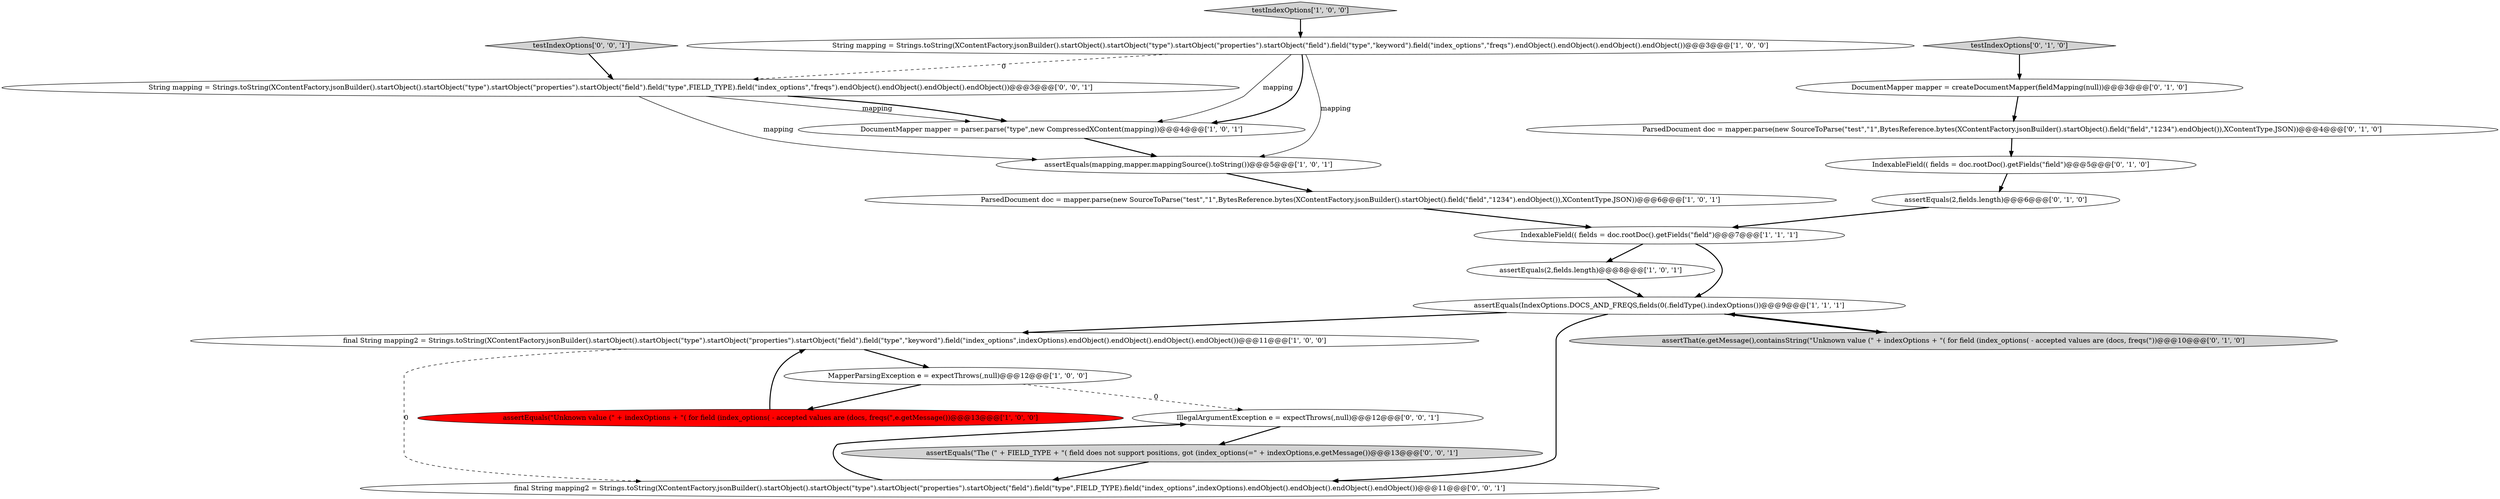 digraph {
7 [style = filled, label = "DocumentMapper mapper = parser.parse(\"type\",new CompressedXContent(mapping))@@@4@@@['1', '0', '1']", fillcolor = white, shape = ellipse image = "AAA0AAABBB1BBB"];
10 [style = filled, label = "ParsedDocument doc = mapper.parse(new SourceToParse(\"test\",\"1\",BytesReference.bytes(XContentFactory.jsonBuilder().startObject().field(\"field\",\"1234\").endObject()),XContentType.JSON))@@@6@@@['1', '0', '1']", fillcolor = white, shape = ellipse image = "AAA0AAABBB1BBB"];
3 [style = filled, label = "MapperParsingException e = expectThrows(,null)@@@12@@@['1', '0', '0']", fillcolor = white, shape = ellipse image = "AAA0AAABBB1BBB"];
16 [style = filled, label = "assertEquals(2,fields.length)@@@6@@@['0', '1', '0']", fillcolor = white, shape = ellipse image = "AAA0AAABBB2BBB"];
9 [style = filled, label = "final String mapping2 = Strings.toString(XContentFactory.jsonBuilder().startObject().startObject(\"type\").startObject(\"properties\").startObject(\"field\").field(\"type\",\"keyword\").field(\"index_options\",indexOptions).endObject().endObject().endObject().endObject())@@@11@@@['1', '0', '0']", fillcolor = white, shape = ellipse image = "AAA0AAABBB1BBB"];
11 [style = filled, label = "ParsedDocument doc = mapper.parse(new SourceToParse(\"test\",\"1\",BytesReference.bytes(XContentFactory.jsonBuilder().startObject().field(\"field\",\"1234\").endObject()),XContentType.JSON))@@@4@@@['0', '1', '0']", fillcolor = white, shape = ellipse image = "AAA0AAABBB2BBB"];
4 [style = filled, label = "assertEquals(2,fields.length)@@@8@@@['1', '0', '1']", fillcolor = white, shape = ellipse image = "AAA0AAABBB1BBB"];
8 [style = filled, label = "assertEquals(mapping,mapper.mappingSource().toString())@@@5@@@['1', '0', '1']", fillcolor = white, shape = ellipse image = "AAA0AAABBB1BBB"];
17 [style = filled, label = "IllegalArgumentException e = expectThrows(,null)@@@12@@@['0', '0', '1']", fillcolor = white, shape = ellipse image = "AAA0AAABBB3BBB"];
19 [style = filled, label = "String mapping = Strings.toString(XContentFactory.jsonBuilder().startObject().startObject(\"type\").startObject(\"properties\").startObject(\"field\").field(\"type\",FIELD_TYPE).field(\"index_options\",\"freqs\").endObject().endObject().endObject().endObject())@@@3@@@['0', '0', '1']", fillcolor = white, shape = ellipse image = "AAA0AAABBB3BBB"];
5 [style = filled, label = "String mapping = Strings.toString(XContentFactory.jsonBuilder().startObject().startObject(\"type\").startObject(\"properties\").startObject(\"field\").field(\"type\",\"keyword\").field(\"index_options\",\"freqs\").endObject().endObject().endObject().endObject())@@@3@@@['1', '0', '0']", fillcolor = white, shape = ellipse image = "AAA0AAABBB1BBB"];
12 [style = filled, label = "DocumentMapper mapper = createDocumentMapper(fieldMapping(null))@@@3@@@['0', '1', '0']", fillcolor = white, shape = ellipse image = "AAA0AAABBB2BBB"];
6 [style = filled, label = "assertEquals(\"Unknown value (\" + indexOptions + \"( for field (index_options( - accepted values are (docs, freqs(\",e.getMessage())@@@13@@@['1', '0', '0']", fillcolor = red, shape = ellipse image = "AAA1AAABBB1BBB"];
1 [style = filled, label = "IndexableField(( fields = doc.rootDoc().getFields(\"field\")@@@7@@@['1', '1', '1']", fillcolor = white, shape = ellipse image = "AAA0AAABBB1BBB"];
21 [style = filled, label = "final String mapping2 = Strings.toString(XContentFactory.jsonBuilder().startObject().startObject(\"type\").startObject(\"properties\").startObject(\"field\").field(\"type\",FIELD_TYPE).field(\"index_options\",indexOptions).endObject().endObject().endObject().endObject())@@@11@@@['0', '0', '1']", fillcolor = white, shape = ellipse image = "AAA0AAABBB3BBB"];
2 [style = filled, label = "assertEquals(IndexOptions.DOCS_AND_FREQS,fields(0(.fieldType().indexOptions())@@@9@@@['1', '1', '1']", fillcolor = white, shape = ellipse image = "AAA0AAABBB1BBB"];
15 [style = filled, label = "IndexableField(( fields = doc.rootDoc().getFields(\"field\")@@@5@@@['0', '1', '0']", fillcolor = white, shape = ellipse image = "AAA0AAABBB2BBB"];
14 [style = filled, label = "assertThat(e.getMessage(),containsString(\"Unknown value (\" + indexOptions + \"( for field (index_options( - accepted values are (docs, freqs(\"))@@@10@@@['0', '1', '0']", fillcolor = lightgray, shape = ellipse image = "AAA0AAABBB2BBB"];
0 [style = filled, label = "testIndexOptions['1', '0', '0']", fillcolor = lightgray, shape = diamond image = "AAA0AAABBB1BBB"];
13 [style = filled, label = "testIndexOptions['0', '1', '0']", fillcolor = lightgray, shape = diamond image = "AAA0AAABBB2BBB"];
18 [style = filled, label = "assertEquals(\"The (\" + FIELD_TYPE + \"( field does not support positions, got (index_options(=\" + indexOptions,e.getMessage())@@@13@@@['0', '0', '1']", fillcolor = lightgray, shape = ellipse image = "AAA0AAABBB3BBB"];
20 [style = filled, label = "testIndexOptions['0', '0', '1']", fillcolor = lightgray, shape = diamond image = "AAA0AAABBB3BBB"];
8->10 [style = bold, label=""];
1->4 [style = bold, label=""];
19->7 [style = solid, label="mapping"];
3->17 [style = dashed, label="0"];
12->11 [style = bold, label=""];
5->7 [style = solid, label="mapping"];
3->6 [style = bold, label=""];
4->2 [style = bold, label=""];
2->9 [style = bold, label=""];
7->8 [style = bold, label=""];
15->16 [style = bold, label=""];
11->15 [style = bold, label=""];
13->12 [style = bold, label=""];
5->8 [style = solid, label="mapping"];
16->1 [style = bold, label=""];
9->21 [style = dashed, label="0"];
2->21 [style = bold, label=""];
2->14 [style = bold, label=""];
9->3 [style = bold, label=""];
5->7 [style = bold, label=""];
19->8 [style = solid, label="mapping"];
1->2 [style = bold, label=""];
14->2 [style = bold, label=""];
18->21 [style = bold, label=""];
6->9 [style = bold, label=""];
20->19 [style = bold, label=""];
10->1 [style = bold, label=""];
5->19 [style = dashed, label="0"];
19->7 [style = bold, label=""];
21->17 [style = bold, label=""];
17->18 [style = bold, label=""];
0->5 [style = bold, label=""];
}

